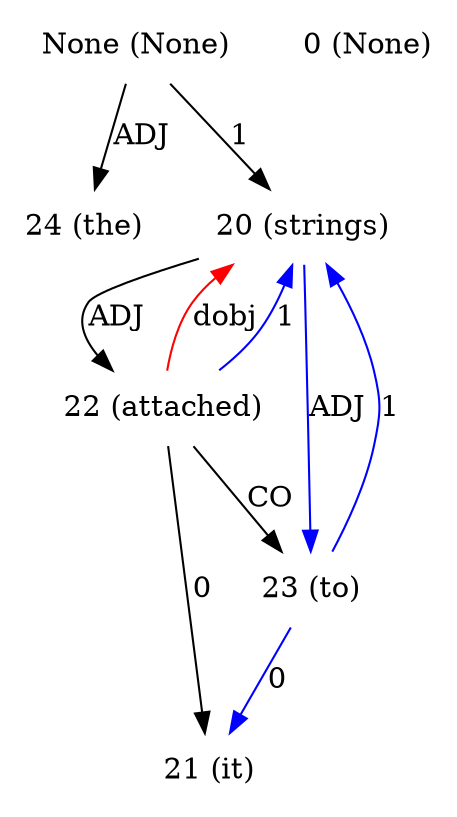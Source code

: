 digraph G{
edge [dir=forward]
node [shape=plaintext]

None [label="None (None)"]
None -> 24 [label="ADJ"]
None [label="None (None)"]
None -> 20 [label="1"]
0 [label="0 (None)"]
20 [label="20 (strings)"]
20 -> 22 [label="ADJ"]
20 -> 23 [label="ADJ", color="blue"]
22 -> 20 [label="dobj", color="red"]
21 [label="21 (it)"]
22 [label="22 (attached)"]
22 -> 20 [label="1", color="blue"]
22 -> 21 [label="0"]
22 -> 23 [label="CO"]
23 [label="23 (to)"]
23 -> 20 [label="1", color="blue"]
23 -> 21 [label="0", color="blue"]
24 [label="24 (the)"]
}
